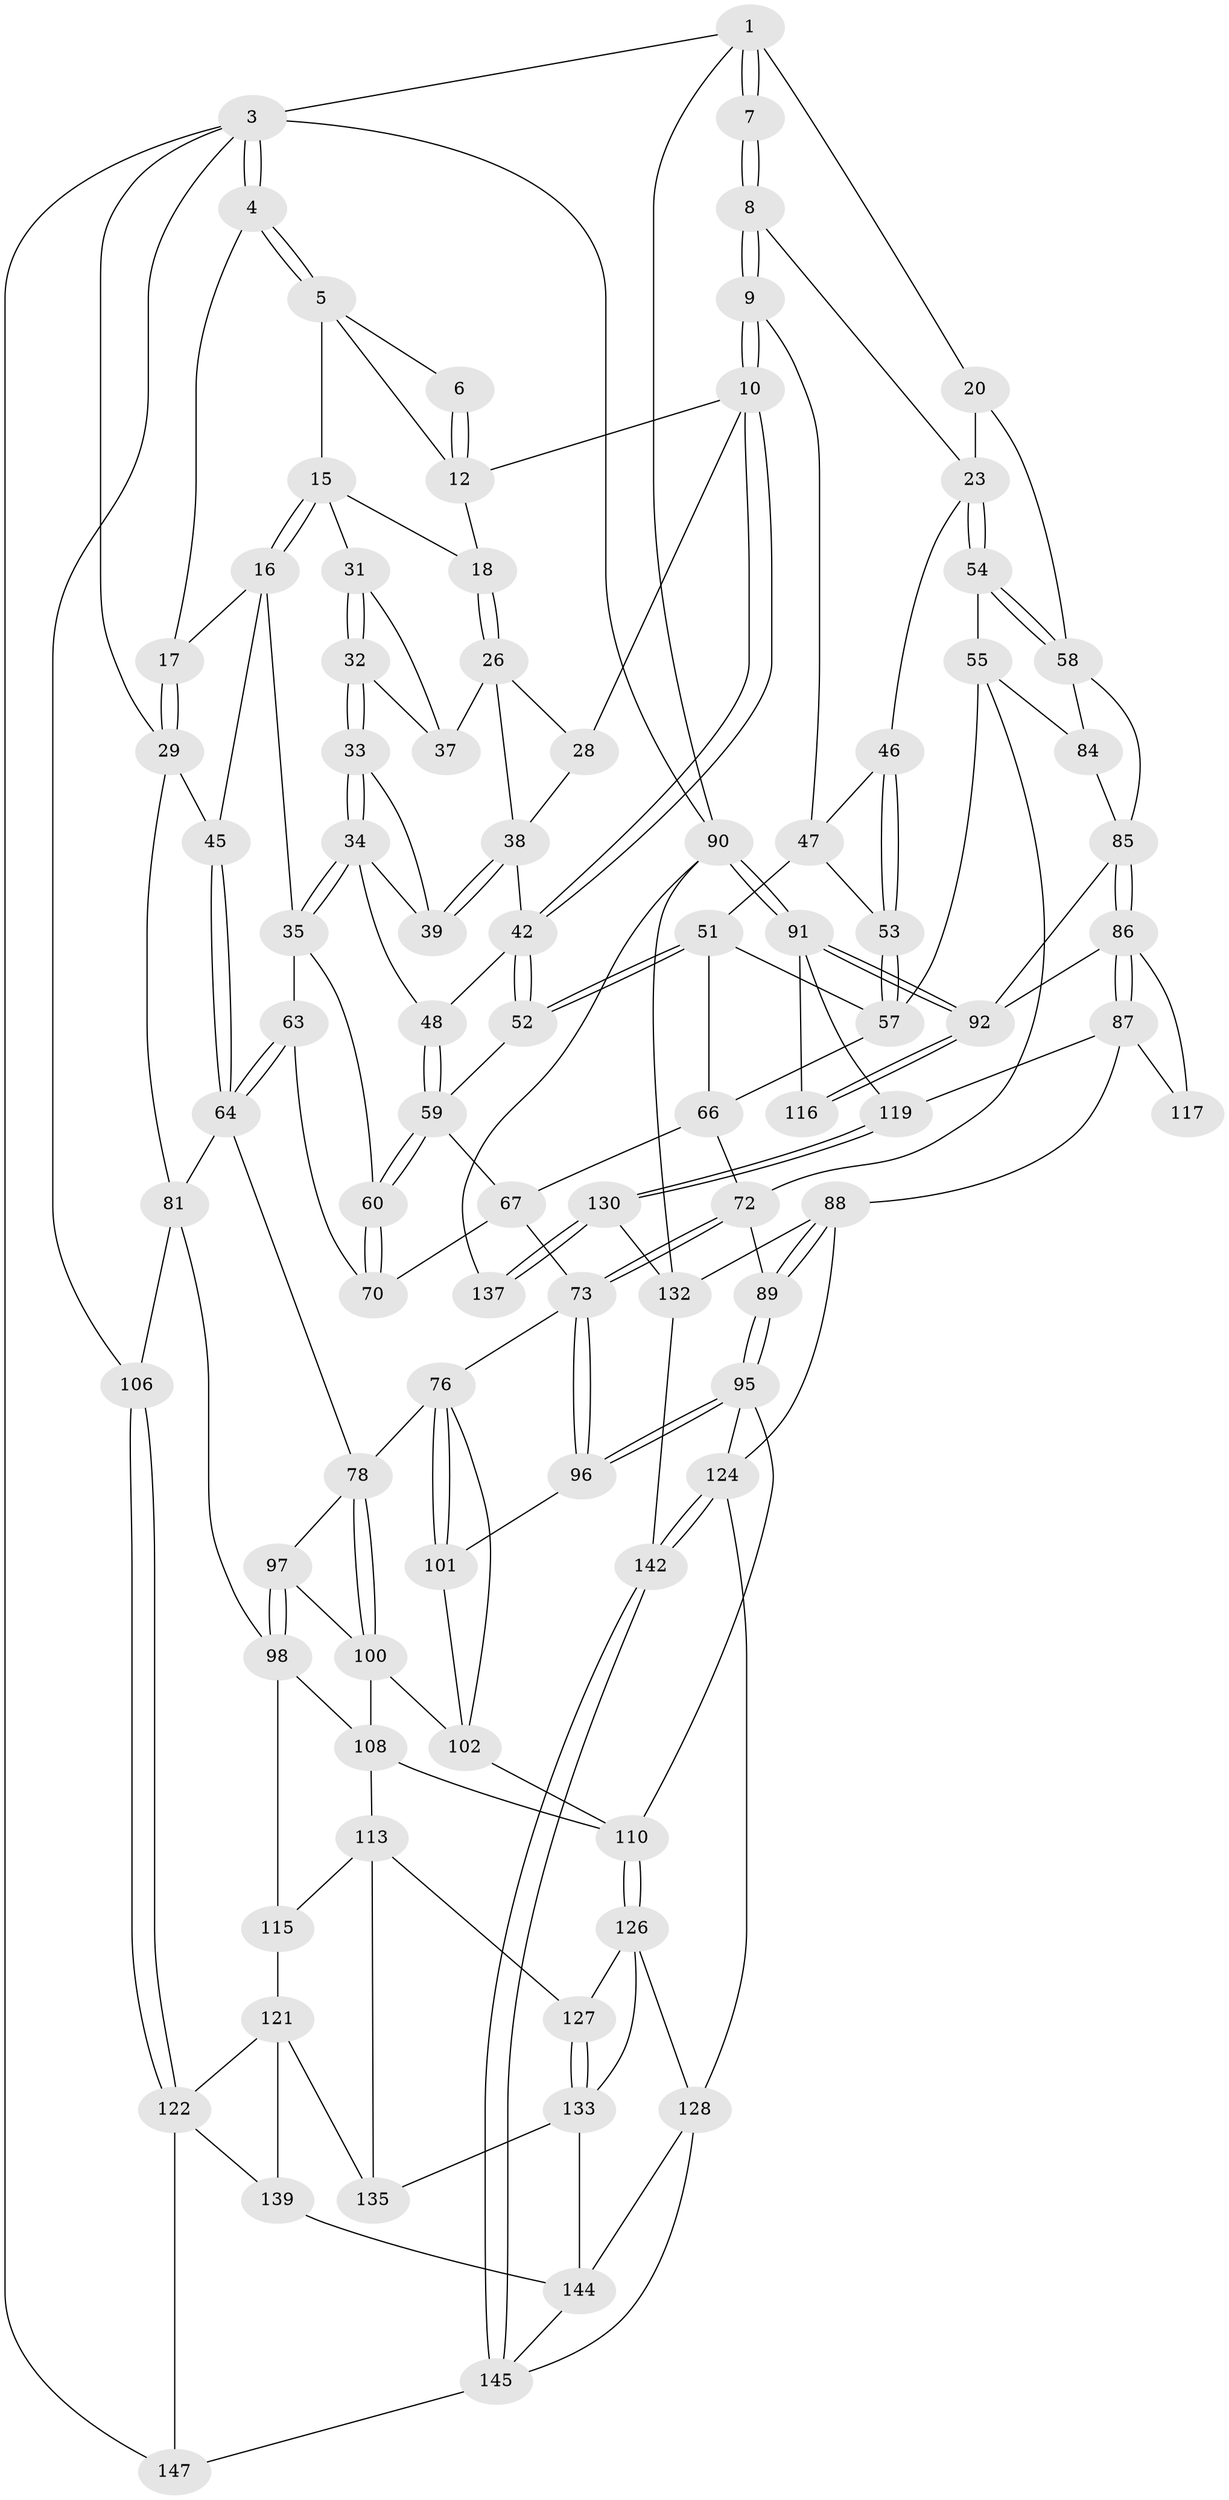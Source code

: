 // original degree distribution, {4: 0.22972972972972974, 6: 0.25675675675675674, 5: 0.4797297297297297, 3: 0.033783783783783786}
// Generated by graph-tools (version 1.1) at 2025/42/03/06/25 10:42:36]
// undirected, 91 vertices, 208 edges
graph export_dot {
graph [start="1"]
  node [color=gray90,style=filled];
  1 [pos="+0.5954226429938304+0",super="+2"];
  3 [pos="+0+0",super="+107"];
  4 [pos="+0+0"];
  5 [pos="+0.18191737688090662+0",super="+14"];
  6 [pos="+0.41582442731728886+0"];
  7 [pos="+0.6053319366049337+0",super="+22"];
  8 [pos="+0.564734377062738+0.08539872694133349",super="+25"];
  9 [pos="+0.5618239167092717+0.08991107884355215"];
  10 [pos="+0.5516237117789194+0.09817129401510608",super="+11"];
  12 [pos="+0.4237099918825763+0.07781249818006626",super="+13"];
  15 [pos="+0.2245908931485923+0.0694058683863719",super="+19"];
  16 [pos="+0.17469633120394962+0.12422062004384693",super="+36"];
  17 [pos="+0.08275261626604692+0.04651256438177465"];
  18 [pos="+0.3200160281731134+0.10067291340490547"];
  20 [pos="+0.767473500660987+0.06355979591788553",super="+21"];
  23 [pos="+0.7592080727407342+0.16755631965198997",super="+24"];
  26 [pos="+0.329022830044615+0.11204316662034709",super="+27"];
  28 [pos="+0.41845804344306414+0.09806874376682072"];
  29 [pos="+0.09943542251689007+0.2749401693084501",super="+30"];
  31 [pos="+0.2542231807245395+0.1293249883585435"];
  32 [pos="+0.2545481306865907+0.16608554228987635",super="+41"];
  33 [pos="+0.2394098072086817+0.19542477093646377",super="+40"];
  34 [pos="+0.22639965376537788+0.21417687089130122",super="+49"];
  35 [pos="+0.21678171391173606+0.2205861999247184",super="+61"];
  37 [pos="+0.3205827079111623+0.1290580735593687"];
  38 [pos="+0.3644064088323181+0.18622787323127415",super="+44"];
  39 [pos="+0.3575847876516769+0.20087401200196192"];
  42 [pos="+0.5194162019652344+0.214664535053891",super="+43"];
  45 [pos="+0.11948188152124921+0.2798374417046654"];
  46 [pos="+0.6909282994568032+0.18073063592681196"];
  47 [pos="+0.6290032889090656+0.16676743313132616",super="+50"];
  48 [pos="+0.3700900256460497+0.24432261226869298"];
  51 [pos="+0.525205945862274+0.22708581663076247",super="+65"];
  52 [pos="+0.5194422098530966+0.22154739200240495"];
  53 [pos="+0.6863590758999262+0.3162630153982429"];
  54 [pos="+0.8355363275068677+0.22464611380039198"];
  55 [pos="+0.7410576527966632+0.3348478114580954",super="+56"];
  57 [pos="+0.6914425967377995+0.3446962640246572",super="+68"];
  58 [pos="+1+0.04126631474019342",super="+83"];
  59 [pos="+0.3827117314015454+0.27787080145541865",super="+62"];
  60 [pos="+0.38258889301854904+0.2782299808343487"];
  63 [pos="+0.2837144635226354+0.3431097239577082"];
  64 [pos="+0.18552959677387112+0.38579772695641995",super="+80"];
  66 [pos="+0.5126716102093838+0.3421878444225727",super="+69"];
  67 [pos="+0.4823563536099587+0.33051400133553716",super="+71"];
  70 [pos="+0.3773485454331463+0.32085708182314643"];
  72 [pos="+0.5492280737766662+0.41420612299134957",super="+75"];
  73 [pos="+0.48144782856538326+0.4558357947189736",super="+74"];
  76 [pos="+0.334306550242665+0.46437016971956846",super="+77"];
  78 [pos="+0.24089812385964837+0.43898984254370227",super="+79"];
  81 [pos="+0.04369976714501223+0.5532927308938077",super="+82"];
  84 [pos="+0.822111141961884+0.3938218904033092"];
  85 [pos="+0.8606245793573609+0.45289359278995234",super="+94"];
  86 [pos="+0.8698171588831958+0.5269464355544509",super="+105"];
  87 [pos="+0.750534171255006+0.6186923115818652",super="+120"];
  88 [pos="+0.7102620847547254+0.6161569567861251",super="+123"];
  89 [pos="+0.6921543408028015+0.6056183500813278"];
  90 [pos="+1+1",super="+136"];
  91 [pos="+1+0.8346749798839244",super="+118"];
  92 [pos="+1+0.5993786139023938",super="+93"];
  95 [pos="+0.548799580547548+0.6306825228351799",super="+109"];
  96 [pos="+0.4887968802846211+0.5338918428028055"];
  97 [pos="+0.19788677474662072+0.5356705471324974"];
  98 [pos="+0.145054510606233+0.6085070948215803",super="+99"];
  100 [pos="+0.25283282090459785+0.5711778135542662",super="+103"];
  101 [pos="+0.38813653782365254+0.5527344312212382"];
  102 [pos="+0.2995681738356893+0.5804791747264633",super="+104"];
  106 [pos="+0+0.814503730419472"];
  108 [pos="+0.2154345234370547+0.6180698307360869",super="+112"];
  110 [pos="+0.4243161455100138+0.683029288475281",super="+111"];
  113 [pos="+0.25208728420091725+0.7307755479061845",super="+114"];
  115 [pos="+0.09883069978847044+0.6603347102563643"];
  116 [pos="+0.9319139552818546+0.697408876531147"];
  117 [pos="+0.9222044288834238+0.6520267027980353"];
  119 [pos="+0.8509395301221414+0.7457426838570704"];
  121 [pos="+0.03314521713779049+0.7611804674569285",super="+138"];
  122 [pos="+0.0059411213571836635+0.7692219468820842",super="+140"];
  124 [pos="+0.5698412907099119+0.8410684178416937",super="+125"];
  126 [pos="+0.39581122815210895+0.7682599377216595",super="+129"];
  127 [pos="+0.2698411984538126+0.7365034529496527"];
  128 [pos="+0.49906765538561165+0.8472793867050995",super="+143"];
  130 [pos="+0.8473237695131411+0.7883348818156936",super="+131"];
  132 [pos="+0.7034499061328838+0.8265168501053975",super="+141"];
  133 [pos="+0.35362446238619377+0.8777443909001504",super="+134"];
  135 [pos="+0.1937619618042024+0.8437431349888324"];
  137 [pos="+0.9722305614103288+1"];
  139 [pos="+0.1515788439907682+0.897838311164995"];
  142 [pos="+0.696816743482385+1"];
  144 [pos="+0.351797650440097+0.9909314841130505",super="+146"];
  145 [pos="+0.5726011160566855+1",super="+148"];
  147 [pos="+0+1"];
  1 -- 7;
  1 -- 7;
  1 -- 90;
  1 -- 3;
  1 -- 20;
  3 -- 4;
  3 -- 4;
  3 -- 90;
  3 -- 147;
  3 -- 106;
  3 -- 29;
  4 -- 5;
  4 -- 5;
  4 -- 17;
  5 -- 6;
  5 -- 12;
  5 -- 15;
  6 -- 12;
  6 -- 12;
  7 -- 8 [weight=2];
  7 -- 8;
  8 -- 9;
  8 -- 9;
  8 -- 23;
  9 -- 10;
  9 -- 10;
  9 -- 47;
  10 -- 42;
  10 -- 42;
  10 -- 12;
  10 -- 28;
  12 -- 18;
  15 -- 16;
  15 -- 16;
  15 -- 18;
  15 -- 31;
  16 -- 17;
  16 -- 35;
  16 -- 45;
  17 -- 29;
  17 -- 29;
  18 -- 26;
  18 -- 26;
  20 -- 23;
  20 -- 58;
  23 -- 54;
  23 -- 54;
  23 -- 46;
  26 -- 37;
  26 -- 28;
  26 -- 38;
  28 -- 38;
  29 -- 45;
  29 -- 81;
  31 -- 32;
  31 -- 32;
  31 -- 37;
  32 -- 33 [weight=2];
  32 -- 33;
  32 -- 37;
  33 -- 34;
  33 -- 34;
  33 -- 39;
  34 -- 35;
  34 -- 35;
  34 -- 48;
  34 -- 39;
  35 -- 60;
  35 -- 63;
  38 -- 39;
  38 -- 39;
  38 -- 42;
  42 -- 52;
  42 -- 52;
  42 -- 48;
  45 -- 64;
  45 -- 64;
  46 -- 47;
  46 -- 53;
  46 -- 53;
  47 -- 51;
  47 -- 53;
  48 -- 59;
  48 -- 59;
  51 -- 52;
  51 -- 52;
  51 -- 66;
  51 -- 57;
  52 -- 59;
  53 -- 57;
  53 -- 57;
  54 -- 55;
  54 -- 58;
  54 -- 58;
  55 -- 84;
  55 -- 57;
  55 -- 72;
  57 -- 66;
  58 -- 84;
  58 -- 85;
  59 -- 60;
  59 -- 60;
  59 -- 67;
  60 -- 70;
  60 -- 70;
  63 -- 64;
  63 -- 64;
  63 -- 70;
  64 -- 81;
  64 -- 78;
  66 -- 67;
  66 -- 72;
  67 -- 70;
  67 -- 73;
  72 -- 73;
  72 -- 73;
  72 -- 89;
  73 -- 96;
  73 -- 96;
  73 -- 76;
  76 -- 101;
  76 -- 101;
  76 -- 78;
  76 -- 102;
  78 -- 100;
  78 -- 100;
  78 -- 97;
  81 -- 106;
  81 -- 98;
  84 -- 85;
  85 -- 86;
  85 -- 86;
  85 -- 92;
  86 -- 87;
  86 -- 87;
  86 -- 92;
  86 -- 117;
  87 -- 88;
  87 -- 119;
  87 -- 117;
  88 -- 89;
  88 -- 89;
  88 -- 124;
  88 -- 132;
  89 -- 95;
  89 -- 95;
  90 -- 91;
  90 -- 91;
  90 -- 137;
  90 -- 132;
  91 -- 92;
  91 -- 92;
  91 -- 116;
  91 -- 119;
  92 -- 116;
  92 -- 116;
  95 -- 96;
  95 -- 96;
  95 -- 124;
  95 -- 110;
  96 -- 101;
  97 -- 98;
  97 -- 98;
  97 -- 100;
  98 -- 108;
  98 -- 115;
  100 -- 108;
  100 -- 102;
  101 -- 102;
  102 -- 110;
  106 -- 122;
  106 -- 122;
  108 -- 113;
  108 -- 110;
  110 -- 126;
  110 -- 126;
  113 -- 127;
  113 -- 115;
  113 -- 135;
  115 -- 121;
  119 -- 130;
  119 -- 130;
  121 -- 122;
  121 -- 139;
  121 -- 135;
  122 -- 139;
  122 -- 147;
  124 -- 142;
  124 -- 142;
  124 -- 128;
  126 -- 127;
  126 -- 128;
  126 -- 133;
  127 -- 133;
  127 -- 133;
  128 -- 145;
  128 -- 144;
  130 -- 137 [weight=2];
  130 -- 137;
  130 -- 132;
  132 -- 142;
  133 -- 144;
  133 -- 135;
  139 -- 144;
  142 -- 145;
  142 -- 145;
  144 -- 145;
  145 -- 147;
}
